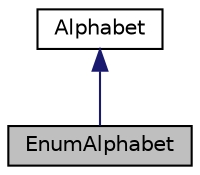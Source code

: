 digraph "EnumAlphabet"
{
  edge [fontname="Helvetica",fontsize="10",labelfontname="Helvetica",labelfontsize="10"];
  node [fontname="Helvetica",fontsize="10",shape=record];
  Node1 [label="EnumAlphabet",height=0.2,width=0.4,color="black", fillcolor="grey75", style="filled" fontcolor="black"];
  Node2 -> Node1 [dir="back",color="midnightblue",fontsize="10",style="solid",fontname="Helvetica"];
  Node2 [label="Alphabet",height=0.2,width=0.4,color="black", fillcolor="white", style="filled",URL="$classVata2_1_1Nfa_1_1Alphabet.html"];
}
